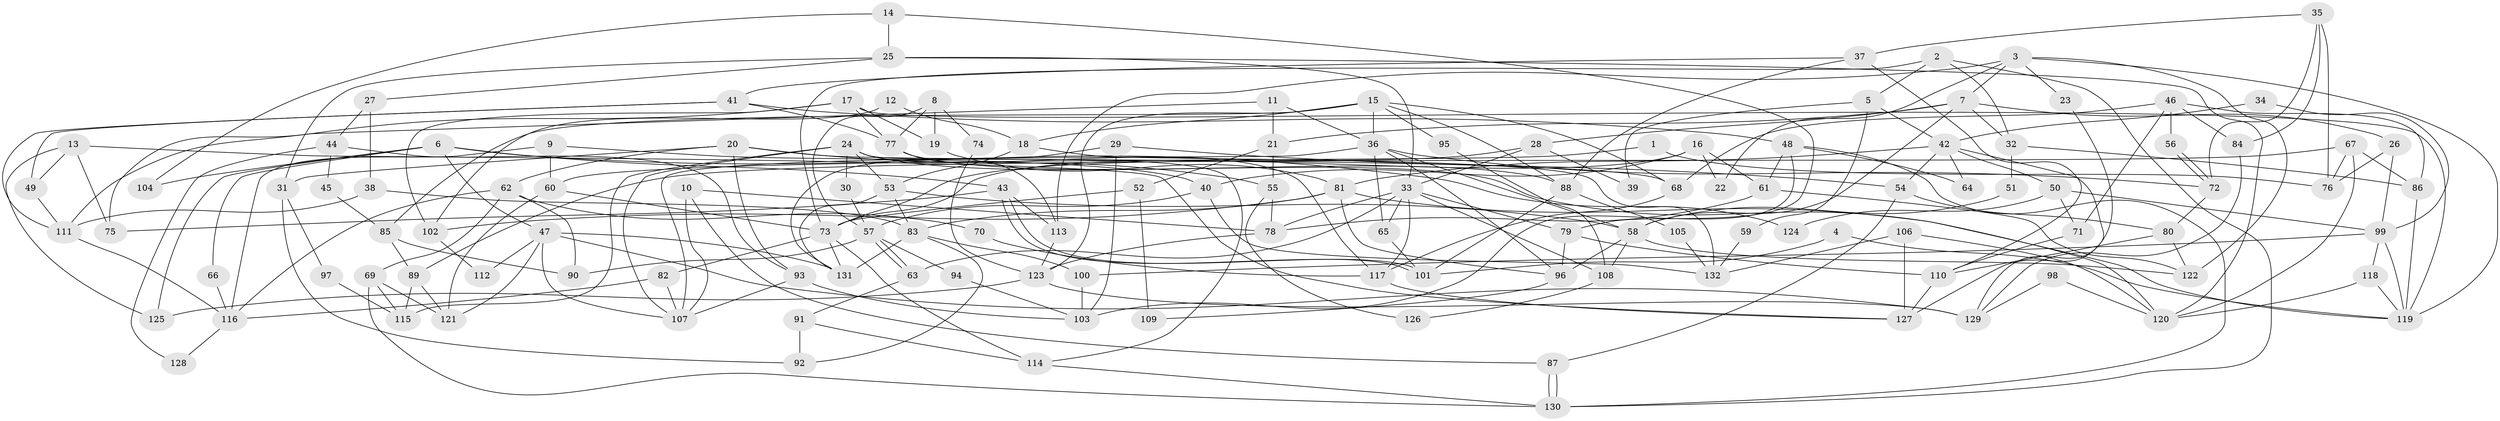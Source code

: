// Generated by graph-tools (version 1.1) at 2025/36/03/09/25 02:36:08]
// undirected, 132 vertices, 264 edges
graph export_dot {
graph [start="1"]
  node [color=gray90,style=filled];
  1;
  2;
  3;
  4;
  5;
  6;
  7;
  8;
  9;
  10;
  11;
  12;
  13;
  14;
  15;
  16;
  17;
  18;
  19;
  20;
  21;
  22;
  23;
  24;
  25;
  26;
  27;
  28;
  29;
  30;
  31;
  32;
  33;
  34;
  35;
  36;
  37;
  38;
  39;
  40;
  41;
  42;
  43;
  44;
  45;
  46;
  47;
  48;
  49;
  50;
  51;
  52;
  53;
  54;
  55;
  56;
  57;
  58;
  59;
  60;
  61;
  62;
  63;
  64;
  65;
  66;
  67;
  68;
  69;
  70;
  71;
  72;
  73;
  74;
  75;
  76;
  77;
  78;
  79;
  80;
  81;
  82;
  83;
  84;
  85;
  86;
  87;
  88;
  89;
  90;
  91;
  92;
  93;
  94;
  95;
  96;
  97;
  98;
  99;
  100;
  101;
  102;
  103;
  104;
  105;
  106;
  107;
  108;
  109;
  110;
  111;
  112;
  113;
  114;
  115;
  116;
  117;
  118;
  119;
  120;
  121;
  122;
  123;
  124;
  125;
  126;
  127;
  128;
  129;
  130;
  131;
  132;
  1 -- 60;
  1 -- 76;
  2 -- 32;
  2 -- 130;
  2 -- 5;
  2 -- 73;
  3 -- 113;
  3 -- 7;
  3 -- 22;
  3 -- 23;
  3 -- 119;
  3 -- 122;
  4 -- 119;
  4 -- 101;
  5 -- 42;
  5 -- 39;
  5 -- 59;
  6 -- 125;
  6 -- 43;
  6 -- 47;
  6 -- 66;
  6 -- 104;
  6 -- 124;
  7 -- 58;
  7 -- 28;
  7 -- 21;
  7 -- 26;
  7 -- 32;
  8 -- 57;
  8 -- 19;
  8 -- 74;
  8 -- 77;
  9 -- 60;
  9 -- 40;
  9 -- 116;
  10 -- 87;
  10 -- 107;
  10 -- 78;
  11 -- 36;
  11 -- 21;
  11 -- 111;
  12 -- 102;
  12 -- 18;
  13 -- 49;
  13 -- 127;
  13 -- 75;
  13 -- 125;
  14 -- 25;
  14 -- 79;
  14 -- 104;
  15 -- 68;
  15 -- 36;
  15 -- 18;
  15 -- 85;
  15 -- 88;
  15 -- 95;
  15 -- 123;
  16 -- 73;
  16 -- 61;
  16 -- 22;
  16 -- 40;
  17 -- 77;
  17 -- 75;
  17 -- 19;
  17 -- 102;
  17 -- 119;
  18 -- 53;
  18 -- 132;
  19 -- 81;
  20 -- 62;
  20 -- 31;
  20 -- 55;
  20 -- 68;
  20 -- 93;
  21 -- 55;
  21 -- 52;
  23 -- 127;
  24 -- 53;
  24 -- 117;
  24 -- 30;
  24 -- 107;
  24 -- 114;
  24 -- 115;
  24 -- 120;
  25 -- 120;
  25 -- 33;
  25 -- 27;
  25 -- 31;
  26 -- 99;
  26 -- 76;
  27 -- 38;
  27 -- 44;
  28 -- 73;
  28 -- 33;
  28 -- 39;
  29 -- 103;
  29 -- 131;
  29 -- 54;
  30 -- 57;
  31 -- 92;
  31 -- 97;
  32 -- 86;
  32 -- 51;
  33 -- 65;
  33 -- 78;
  33 -- 63;
  33 -- 79;
  33 -- 108;
  33 -- 117;
  34 -- 42;
  34 -- 99;
  35 -- 76;
  35 -- 72;
  35 -- 37;
  35 -- 84;
  36 -- 107;
  36 -- 96;
  36 -- 58;
  36 -- 65;
  36 -- 72;
  37 -- 88;
  37 -- 41;
  37 -- 110;
  38 -- 111;
  38 -- 83;
  40 -- 57;
  40 -- 132;
  41 -- 48;
  41 -- 49;
  41 -- 77;
  41 -- 111;
  42 -- 54;
  42 -- 50;
  42 -- 64;
  42 -- 81;
  42 -- 129;
  43 -- 113;
  43 -- 101;
  43 -- 101;
  43 -- 75;
  44 -- 93;
  44 -- 45;
  44 -- 128;
  45 -- 85;
  46 -- 84;
  46 -- 68;
  46 -- 56;
  46 -- 71;
  46 -- 86;
  47 -- 131;
  47 -- 107;
  47 -- 112;
  47 -- 121;
  47 -- 129;
  48 -- 130;
  48 -- 61;
  48 -- 64;
  48 -- 103;
  49 -- 111;
  50 -- 71;
  50 -- 99;
  50 -- 124;
  51 -- 58;
  52 -- 73;
  52 -- 109;
  53 -- 131;
  53 -- 58;
  53 -- 83;
  54 -- 80;
  54 -- 87;
  55 -- 78;
  55 -- 126;
  56 -- 72;
  56 -- 72;
  57 -- 90;
  57 -- 63;
  57 -- 63;
  57 -- 94;
  58 -- 122;
  58 -- 96;
  58 -- 108;
  59 -- 132;
  60 -- 73;
  60 -- 121;
  61 -- 78;
  61 -- 122;
  62 -- 116;
  62 -- 69;
  62 -- 70;
  62 -- 90;
  63 -- 91;
  65 -- 101;
  66 -- 116;
  67 -- 86;
  67 -- 120;
  67 -- 76;
  67 -- 89;
  68 -- 117;
  69 -- 130;
  69 -- 121;
  69 -- 115;
  70 -- 117;
  71 -- 110;
  72 -- 80;
  73 -- 82;
  73 -- 114;
  73 -- 131;
  74 -- 123;
  77 -- 88;
  77 -- 113;
  78 -- 123;
  79 -- 96;
  79 -- 110;
  80 -- 110;
  80 -- 122;
  81 -- 119;
  81 -- 83;
  81 -- 96;
  81 -- 102;
  82 -- 107;
  82 -- 116;
  83 -- 92;
  83 -- 100;
  83 -- 131;
  84 -- 129;
  85 -- 89;
  85 -- 90;
  86 -- 119;
  87 -- 130;
  87 -- 130;
  88 -- 101;
  88 -- 105;
  89 -- 115;
  89 -- 121;
  91 -- 114;
  91 -- 92;
  93 -- 107;
  93 -- 103;
  94 -- 103;
  95 -- 108;
  96 -- 109;
  97 -- 115;
  98 -- 120;
  98 -- 129;
  99 -- 119;
  99 -- 100;
  99 -- 118;
  100 -- 103;
  102 -- 112;
  105 -- 132;
  106 -- 120;
  106 -- 132;
  106 -- 127;
  108 -- 126;
  110 -- 127;
  111 -- 116;
  113 -- 123;
  114 -- 130;
  116 -- 128;
  117 -- 127;
  118 -- 119;
  118 -- 120;
  123 -- 129;
  123 -- 125;
}
